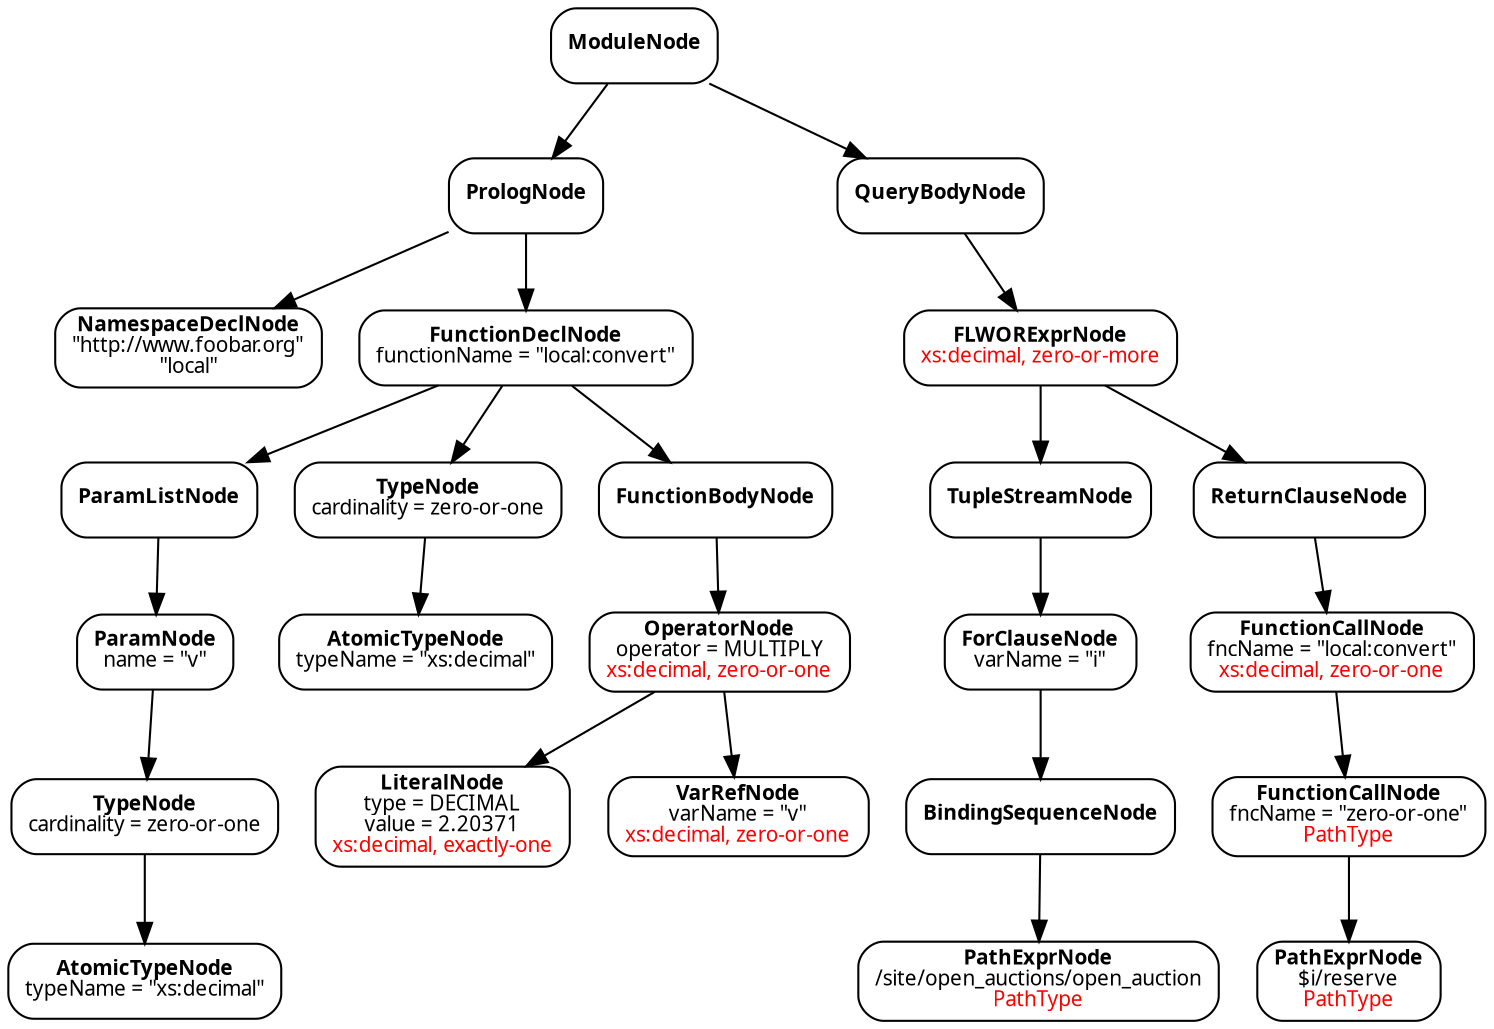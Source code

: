 digraph inference_process {
	node [shape = rectangle, fontname = "TeXGyrePagella-Regular", fontsize = 10];
	edge [fontname = "TeXGyrePagella-Regular", fontsize = 10];

	node [style= rounded];
	ModuleNode [label = <<b>ModuleNode</b>>];

	PrologNode [label = <<b>PrologNode</b>>];
	QueryBodyNode [label = <<b>QueryBodyNode</b>>];
	ModuleNode -> PrologNode;
	ModuleNode -> QueryBodyNode;

	NamespaceDeclNode [label = <<b>NamespaceDeclNode</b><br/>"http://www.foobar.org"<br/>"local">];
	FunctionDeclNode [label = <<b>FunctionDeclNode</b><br/>functionName = "local:convert">];
	PrologNode -> NamespaceDeclNode;
	PrologNode -> FunctionDeclNode;

	ParamListNode [label = <<b>ParamListNode</b>>];
	TypeNode [label = <<b>TypeNode</b><br/>cardinality = zero-or-one>];
	
	FunctionBodyNode [label = <<b>FunctionBodyNode</b>>];
	FunctionDeclNode -> ParamListNode;
	FunctionDeclNode -> TypeNode;
	FunctionDeclNode -> FunctionBodyNode;
	AtomicTypeNode [label = <<b>AtomicTypeNode</b><br/>typeName = "xs:decimal">];
	TypeNode -> AtomicTypeNode;

	ParamNode [label = <<b>ParamNode</b><br/>name = "v">];
	ParamListNode -> ParamNode;
	ParamTypeNode [label = <<b>TypeNode</b><br/>cardinality = zero-or-one>];
	ParamNode -> ParamTypeNode;
	ParamAtomicTypeNode [label = <<b>AtomicTypeNode</b><br/>typeName = "xs:decimal">];
	ParamTypeNode -> ParamAtomicTypeNode;

	OperatorNode [label = <<b>OperatorNode</b><br/>operator = MULTIPLY<br/><font color="red">xs:decimal, zero-or-one</font>>];
	FunctionBodyNode -> OperatorNode;

	LiteralNode [label = <<b>LiteralNode</b><br/>type = DECIMAL<br/>value = 2.20371<br/><font color="red">xs:decimal, exactly-one</font>>];
	OperatorNode -> LiteralNode;

	VarRefNode [label = <<b>VarRefNode</b><br/>varName = "v"<br/><font color="red">xs:decimal, zero-or-one</font>>];
	OperatorNode -> VarRefNode;


	FLWORExprNode [label = <<b>FLWORExprNode</b><br/><font color="red">xs:decimal, zero-or-more</font>>];
	QueryBodyNode -> FLWORExprNode;
	TupleStreamNode [label = <<b>TupleStreamNode</b>>];
	ReturnClauseNode [label = <<b>ReturnClauseNode</b>>];
	FLWORExprNode -> TupleStreamNode;
	FLWORExprNode -> ReturnClauseNode;

	ForClauseNode [label = <<b>ForClauseNode</b><br/>varName = "i">];
	TupleStreamNode -> ForClauseNode;

	BindingSequenceNode [label = <<b>BindingSequenceNode</b>>];
	ForClauseNode -> BindingSequenceNode;
	PathExprNode [label = <<b>PathExprNode</b><br/>/site/open_auctions/open_auction<br/><font color="red">PathType</font>>];
	BindingSequenceNode -> PathExprNode;



	FunctionCallNode [label = <<b>FunctionCallNode</b><br/>fncName = "local:convert"<br/><font color="red">xs:decimal, zero-or-one</font>>];
	ReturnClauseNode -> FunctionCallNode;

	FunctionCallNode2 [label = <<b>FunctionCallNode</b><br/>fncName = "zero-or-one"<br/><font color="red">PathType</font>>];
	FunctionCallNode -> FunctionCallNode2;
	PathExprNode2 [label = <<b>PathExprNode</b><br/>$i/reserve<br/><font color="red">PathType</font>>];
	FunctionCallNode2 -> PathExprNode2;
}
